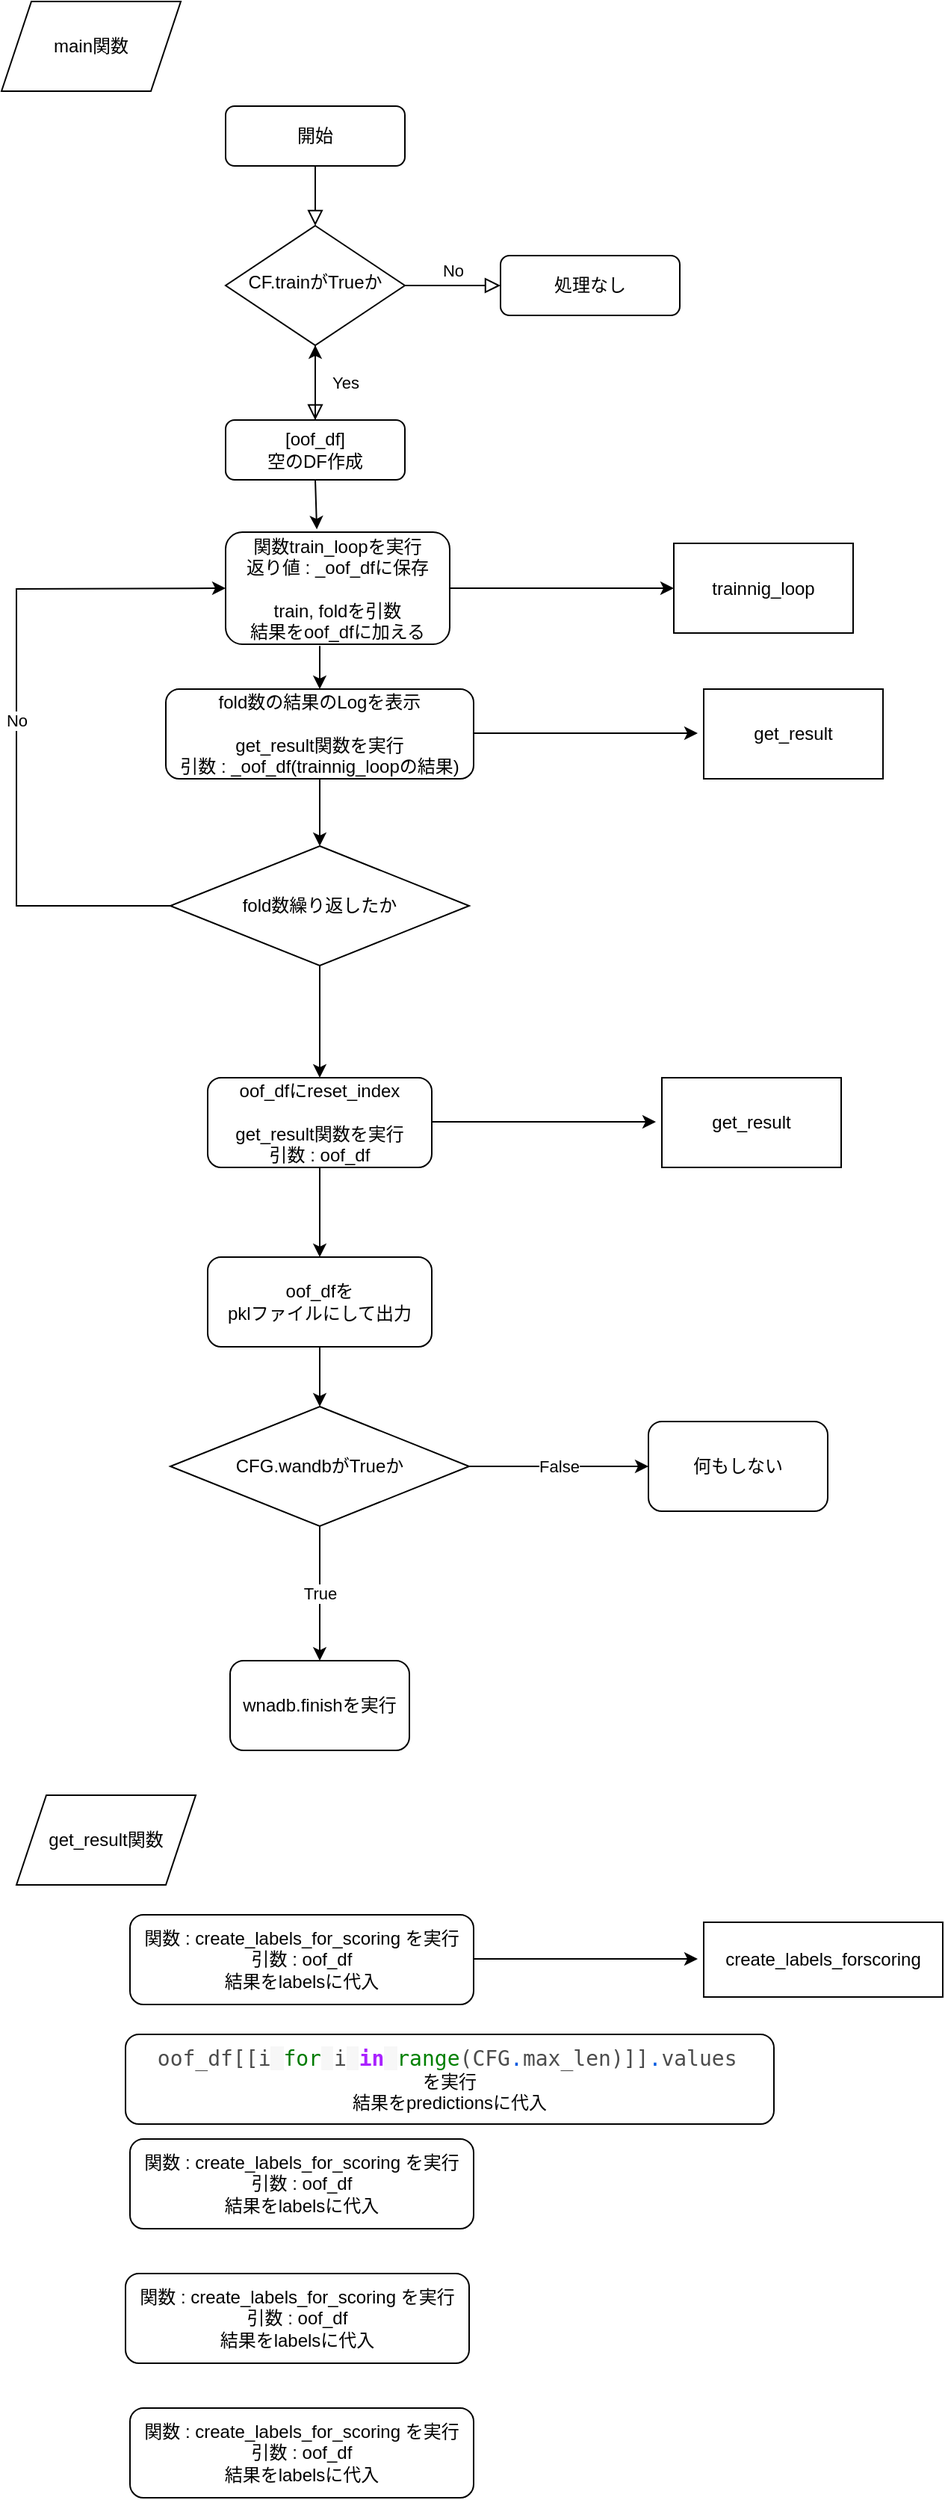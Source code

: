 <mxfile version="17.4.5" type="github">
  <diagram id="C5RBs43oDa-KdzZeNtuy" name="Page-1">
    <mxGraphModel dx="1185" dy="1831" grid="1" gridSize="10" guides="1" tooltips="1" connect="1" arrows="1" fold="1" page="1" pageScale="1" pageWidth="827" pageHeight="1169" math="0" shadow="0">
      <root>
        <mxCell id="WIyWlLk6GJQsqaUBKTNV-0" />
        <mxCell id="WIyWlLk6GJQsqaUBKTNV-1" parent="WIyWlLk6GJQsqaUBKTNV-0" />
        <mxCell id="WIyWlLk6GJQsqaUBKTNV-2" value="" style="rounded=0;html=1;jettySize=auto;orthogonalLoop=1;fontSize=11;endArrow=block;endFill=0;endSize=8;strokeWidth=1;shadow=0;labelBackgroundColor=none;edgeStyle=orthogonalEdgeStyle;" parent="WIyWlLk6GJQsqaUBKTNV-1" source="WIyWlLk6GJQsqaUBKTNV-3" target="WIyWlLk6GJQsqaUBKTNV-6" edge="1">
          <mxGeometry relative="1" as="geometry" />
        </mxCell>
        <mxCell id="WIyWlLk6GJQsqaUBKTNV-3" value="開始" style="rounded=1;whiteSpace=wrap;html=1;fontSize=12;glass=0;strokeWidth=1;shadow=0;" parent="WIyWlLk6GJQsqaUBKTNV-1" vertex="1">
          <mxGeometry x="170" y="50" width="120" height="40" as="geometry" />
        </mxCell>
        <mxCell id="WIyWlLk6GJQsqaUBKTNV-4" value="Yes" style="rounded=0;html=1;jettySize=auto;orthogonalLoop=1;fontSize=11;endArrow=block;endFill=0;endSize=8;strokeWidth=1;shadow=0;labelBackgroundColor=none;edgeStyle=orthogonalEdgeStyle;" parent="WIyWlLk6GJQsqaUBKTNV-1" source="WIyWlLk6GJQsqaUBKTNV-6" edge="1">
          <mxGeometry y="20" relative="1" as="geometry">
            <mxPoint as="offset" />
            <mxPoint x="230" y="260" as="targetPoint" />
          </mxGeometry>
        </mxCell>
        <mxCell id="WIyWlLk6GJQsqaUBKTNV-5" value="No" style="edgeStyle=orthogonalEdgeStyle;rounded=0;html=1;jettySize=auto;orthogonalLoop=1;fontSize=11;endArrow=block;endFill=0;endSize=8;strokeWidth=1;shadow=0;labelBackgroundColor=none;" parent="WIyWlLk6GJQsqaUBKTNV-1" source="WIyWlLk6GJQsqaUBKTNV-6" target="WIyWlLk6GJQsqaUBKTNV-7" edge="1">
          <mxGeometry y="10" relative="1" as="geometry">
            <mxPoint as="offset" />
          </mxGeometry>
        </mxCell>
        <mxCell id="WIyWlLk6GJQsqaUBKTNV-6" value="CF.trainがTrueか" style="rhombus;whiteSpace=wrap;html=1;shadow=0;fontFamily=Helvetica;fontSize=12;align=center;strokeWidth=1;spacing=6;spacingTop=-4;" parent="WIyWlLk6GJQsqaUBKTNV-1" vertex="1">
          <mxGeometry x="170" y="130" width="120" height="80" as="geometry" />
        </mxCell>
        <mxCell id="WIyWlLk6GJQsqaUBKTNV-7" value="処理なし" style="rounded=1;whiteSpace=wrap;html=1;fontSize=12;glass=0;strokeWidth=1;shadow=0;" parent="WIyWlLk6GJQsqaUBKTNV-1" vertex="1">
          <mxGeometry x="354" y="150" width="120" height="40" as="geometry" />
        </mxCell>
        <mxCell id="WIyWlLk6GJQsqaUBKTNV-11" value="関数train_loopを実行&lt;br&gt;返り値 : _oof_dfに保存&lt;br&gt;&lt;br&gt;train, foldを引数&lt;br&gt;結果をoof_dfに加える" style="rounded=1;whiteSpace=wrap;html=1;fontSize=12;glass=0;strokeWidth=1;shadow=0;" parent="WIyWlLk6GJQsqaUBKTNV-1" vertex="1">
          <mxGeometry x="170" y="335" width="150" height="75" as="geometry" />
        </mxCell>
        <mxCell id="KWEyHYr15O6vjXk_pgM1-2" value="" style="edgeStyle=orthogonalEdgeStyle;rounded=0;orthogonalLoop=1;jettySize=auto;html=1;" parent="WIyWlLk6GJQsqaUBKTNV-1" source="KWEyHYr15O6vjXk_pgM1-0" target="WIyWlLk6GJQsqaUBKTNV-6" edge="1">
          <mxGeometry relative="1" as="geometry">
            <Array as="points">
              <mxPoint x="230" y="260" />
              <mxPoint x="230" y="260" />
            </Array>
          </mxGeometry>
        </mxCell>
        <mxCell id="KWEyHYr15O6vjXk_pgM1-0" value="[oof_df]&lt;br&gt;空のDF作成" style="rounded=1;whiteSpace=wrap;html=1;fontSize=12;glass=0;strokeWidth=1;shadow=0;" parent="WIyWlLk6GJQsqaUBKTNV-1" vertex="1">
          <mxGeometry x="170" y="260" width="120" height="40" as="geometry" />
        </mxCell>
        <mxCell id="KWEyHYr15O6vjXk_pgM1-3" value="" style="endArrow=classic;html=1;rounded=0;exitX=0.5;exitY=1;exitDx=0;exitDy=0;entryX=0.407;entryY=-0.025;entryDx=0;entryDy=0;entryPerimeter=0;" parent="WIyWlLk6GJQsqaUBKTNV-1" source="KWEyHYr15O6vjXk_pgM1-0" target="WIyWlLk6GJQsqaUBKTNV-11" edge="1">
          <mxGeometry width="50" height="50" relative="1" as="geometry">
            <mxPoint x="390" y="430" as="sourcePoint" />
            <mxPoint x="440" y="380" as="targetPoint" />
            <Array as="points" />
          </mxGeometry>
        </mxCell>
        <mxCell id="s_OPu7HE5Z-P0gc9rtlg-2" value="" style="endArrow=classic;html=1;rounded=0;exitX=1;exitY=0.5;exitDx=0;exitDy=0;" edge="1" parent="WIyWlLk6GJQsqaUBKTNV-1" source="WIyWlLk6GJQsqaUBKTNV-11" target="s_OPu7HE5Z-P0gc9rtlg-3">
          <mxGeometry width="50" height="50" relative="1" as="geometry">
            <mxPoint x="390" y="410" as="sourcePoint" />
            <mxPoint x="410" y="365" as="targetPoint" />
          </mxGeometry>
        </mxCell>
        <mxCell id="s_OPu7HE5Z-P0gc9rtlg-3" value="trainnig_loop" style="rounded=0;whiteSpace=wrap;html=1;" vertex="1" parent="WIyWlLk6GJQsqaUBKTNV-1">
          <mxGeometry x="470" y="342.5" width="120" height="60" as="geometry" />
        </mxCell>
        <mxCell id="s_OPu7HE5Z-P0gc9rtlg-15" value="" style="edgeStyle=orthogonalEdgeStyle;rounded=0;orthogonalLoop=1;jettySize=auto;html=1;" edge="1" parent="WIyWlLk6GJQsqaUBKTNV-1" source="s_OPu7HE5Z-P0gc9rtlg-5" target="s_OPu7HE5Z-P0gc9rtlg-14">
          <mxGeometry relative="1" as="geometry" />
        </mxCell>
        <mxCell id="s_OPu7HE5Z-P0gc9rtlg-5" value="fold数繰り返したか" style="rhombus;whiteSpace=wrap;html=1;" vertex="1" parent="WIyWlLk6GJQsqaUBKTNV-1">
          <mxGeometry x="133" y="545" width="200" height="80" as="geometry" />
        </mxCell>
        <mxCell id="s_OPu7HE5Z-P0gc9rtlg-7" value="No" style="endArrow=classic;html=1;rounded=0;exitX=0;exitY=0.5;exitDx=0;exitDy=0;entryX=0;entryY=0.5;entryDx=0;entryDy=0;" edge="1" parent="WIyWlLk6GJQsqaUBKTNV-1" source="s_OPu7HE5Z-P0gc9rtlg-5" target="WIyWlLk6GJQsqaUBKTNV-11">
          <mxGeometry width="50" height="50" relative="1" as="geometry">
            <mxPoint x="410" y="410" as="sourcePoint" />
            <mxPoint x="380" y="380" as="targetPoint" />
            <Array as="points">
              <mxPoint x="30" y="585" />
              <mxPoint x="30" y="480" />
              <mxPoint x="30" y="373" />
            </Array>
          </mxGeometry>
        </mxCell>
        <mxCell id="s_OPu7HE5Z-P0gc9rtlg-9" value="" style="edgeStyle=orthogonalEdgeStyle;rounded=0;orthogonalLoop=1;jettySize=auto;html=1;" edge="1" parent="WIyWlLk6GJQsqaUBKTNV-1" source="s_OPu7HE5Z-P0gc9rtlg-8" target="s_OPu7HE5Z-P0gc9rtlg-5">
          <mxGeometry relative="1" as="geometry" />
        </mxCell>
        <mxCell id="s_OPu7HE5Z-P0gc9rtlg-8" value="fold数の結果のLogを表示&lt;br&gt;&lt;br&gt;get_result関数を実行&lt;br&gt;引数 : _oof_df(trainnig_loopの結果)" style="rounded=1;whiteSpace=wrap;html=1;fontSize=12;glass=0;strokeWidth=1;shadow=0;" vertex="1" parent="WIyWlLk6GJQsqaUBKTNV-1">
          <mxGeometry x="130" y="440" width="206" height="60" as="geometry" />
        </mxCell>
        <mxCell id="s_OPu7HE5Z-P0gc9rtlg-11" value="" style="endArrow=classic;html=1;rounded=0;exitX=0.42;exitY=1.015;exitDx=0;exitDy=0;exitPerimeter=0;entryX=0.5;entryY=0;entryDx=0;entryDy=0;" edge="1" parent="WIyWlLk6GJQsqaUBKTNV-1" source="WIyWlLk6GJQsqaUBKTNV-11" target="s_OPu7HE5Z-P0gc9rtlg-8">
          <mxGeometry width="50" height="50" relative="1" as="geometry">
            <mxPoint x="410" y="400" as="sourcePoint" />
            <mxPoint x="460" y="350" as="targetPoint" />
          </mxGeometry>
        </mxCell>
        <mxCell id="s_OPu7HE5Z-P0gc9rtlg-13" value="main関数" style="shape=parallelogram;perimeter=parallelogramPerimeter;whiteSpace=wrap;html=1;fixedSize=1;" vertex="1" parent="WIyWlLk6GJQsqaUBKTNV-1">
          <mxGeometry x="20" y="-20" width="120" height="60" as="geometry" />
        </mxCell>
        <mxCell id="s_OPu7HE5Z-P0gc9rtlg-21" value="" style="edgeStyle=orthogonalEdgeStyle;rounded=0;orthogonalLoop=1;jettySize=auto;html=1;" edge="1" parent="WIyWlLk6GJQsqaUBKTNV-1" source="s_OPu7HE5Z-P0gc9rtlg-14" target="s_OPu7HE5Z-P0gc9rtlg-20">
          <mxGeometry relative="1" as="geometry" />
        </mxCell>
        <mxCell id="s_OPu7HE5Z-P0gc9rtlg-14" value="oof_dfにreset_index&lt;br&gt;&lt;br&gt;get_result関数を実行&lt;br&gt;引数 : oof_df" style="rounded=1;whiteSpace=wrap;html=1;" vertex="1" parent="WIyWlLk6GJQsqaUBKTNV-1">
          <mxGeometry x="158" y="700" width="150" height="60" as="geometry" />
        </mxCell>
        <mxCell id="s_OPu7HE5Z-P0gc9rtlg-16" value="" style="endArrow=classic;html=1;rounded=0;exitX=1;exitY=0.5;exitDx=0;exitDy=0;" edge="1" parent="WIyWlLk6GJQsqaUBKTNV-1">
          <mxGeometry width="50" height="50" relative="1" as="geometry">
            <mxPoint x="336" y="469.5" as="sourcePoint" />
            <mxPoint x="486" y="469.5" as="targetPoint" />
          </mxGeometry>
        </mxCell>
        <mxCell id="s_OPu7HE5Z-P0gc9rtlg-17" value="get_result" style="rounded=0;whiteSpace=wrap;html=1;" vertex="1" parent="WIyWlLk6GJQsqaUBKTNV-1">
          <mxGeometry x="490" y="440" width="120" height="60" as="geometry" />
        </mxCell>
        <mxCell id="s_OPu7HE5Z-P0gc9rtlg-18" value="" style="endArrow=classic;html=1;rounded=0;exitX=1;exitY=0.5;exitDx=0;exitDy=0;" edge="1" parent="WIyWlLk6GJQsqaUBKTNV-1">
          <mxGeometry width="50" height="50" relative="1" as="geometry">
            <mxPoint x="308" y="729.5" as="sourcePoint" />
            <mxPoint x="458" y="729.5" as="targetPoint" />
          </mxGeometry>
        </mxCell>
        <mxCell id="s_OPu7HE5Z-P0gc9rtlg-19" value="get_result" style="rounded=0;whiteSpace=wrap;html=1;" vertex="1" parent="WIyWlLk6GJQsqaUBKTNV-1">
          <mxGeometry x="462" y="700" width="120" height="60" as="geometry" />
        </mxCell>
        <mxCell id="s_OPu7HE5Z-P0gc9rtlg-23" value="" style="edgeStyle=orthogonalEdgeStyle;rounded=0;orthogonalLoop=1;jettySize=auto;html=1;" edge="1" parent="WIyWlLk6GJQsqaUBKTNV-1" source="s_OPu7HE5Z-P0gc9rtlg-20" target="s_OPu7HE5Z-P0gc9rtlg-22">
          <mxGeometry relative="1" as="geometry" />
        </mxCell>
        <mxCell id="s_OPu7HE5Z-P0gc9rtlg-20" value="oof_dfを&lt;br&gt;pklファイルにして出力" style="rounded=1;whiteSpace=wrap;html=1;" vertex="1" parent="WIyWlLk6GJQsqaUBKTNV-1">
          <mxGeometry x="158" y="820" width="150" height="60" as="geometry" />
        </mxCell>
        <mxCell id="s_OPu7HE5Z-P0gc9rtlg-25" value="False" style="edgeStyle=orthogonalEdgeStyle;rounded=0;orthogonalLoop=1;jettySize=auto;html=1;" edge="1" parent="WIyWlLk6GJQsqaUBKTNV-1" source="s_OPu7HE5Z-P0gc9rtlg-22" target="s_OPu7HE5Z-P0gc9rtlg-24">
          <mxGeometry relative="1" as="geometry" />
        </mxCell>
        <mxCell id="s_OPu7HE5Z-P0gc9rtlg-27" value="True" style="edgeStyle=orthogonalEdgeStyle;rounded=0;orthogonalLoop=1;jettySize=auto;html=1;" edge="1" parent="WIyWlLk6GJQsqaUBKTNV-1" source="s_OPu7HE5Z-P0gc9rtlg-22" target="s_OPu7HE5Z-P0gc9rtlg-26">
          <mxGeometry relative="1" as="geometry" />
        </mxCell>
        <mxCell id="s_OPu7HE5Z-P0gc9rtlg-22" value="CFG.wandbがTrueか" style="rhombus;whiteSpace=wrap;html=1;" vertex="1" parent="WIyWlLk6GJQsqaUBKTNV-1">
          <mxGeometry x="133" y="920" width="200" height="80" as="geometry" />
        </mxCell>
        <mxCell id="s_OPu7HE5Z-P0gc9rtlg-24" value="何もしない" style="rounded=1;whiteSpace=wrap;html=1;" vertex="1" parent="WIyWlLk6GJQsqaUBKTNV-1">
          <mxGeometry x="453" y="930" width="120" height="60" as="geometry" />
        </mxCell>
        <mxCell id="s_OPu7HE5Z-P0gc9rtlg-26" value="wnadb.finishを実行" style="rounded=1;whiteSpace=wrap;html=1;" vertex="1" parent="WIyWlLk6GJQsqaUBKTNV-1">
          <mxGeometry x="173" y="1090" width="120" height="60" as="geometry" />
        </mxCell>
        <mxCell id="s_OPu7HE5Z-P0gc9rtlg-28" value="get_result関数" style="shape=parallelogram;perimeter=parallelogramPerimeter;whiteSpace=wrap;html=1;fixedSize=1;" vertex="1" parent="WIyWlLk6GJQsqaUBKTNV-1">
          <mxGeometry x="30" y="1180" width="120" height="60" as="geometry" />
        </mxCell>
        <mxCell id="s_OPu7HE5Z-P0gc9rtlg-29" value="関数 : create_labels_for_scoring を実行&lt;br&gt;引数 : oof_df&lt;br&gt;結果をlabelsに代入" style="rounded=1;whiteSpace=wrap;html=1;" vertex="1" parent="WIyWlLk6GJQsqaUBKTNV-1">
          <mxGeometry x="106" y="1260" width="230" height="60" as="geometry" />
        </mxCell>
        <mxCell id="s_OPu7HE5Z-P0gc9rtlg-30" value="&lt;span class=&quot;n&quot; style=&quot;color: rgba(0 , 0 , 0 , 0.7) ; font-family: &amp;#34;roboto mono&amp;#34; , &amp;#34;monaco&amp;#34; , &amp;#34;consolas&amp;#34; , monospace ; font-size: 14px ; box-sizing: border-box&quot;&gt;oof_df&lt;/span&gt;&lt;span class=&quot;p&quot; style=&quot;color: rgba(0 , 0 , 0 , 0.7) ; font-family: &amp;#34;roboto mono&amp;#34; , &amp;#34;monaco&amp;#34; , &amp;#34;consolas&amp;#34; , monospace ; font-size: 14px ; box-sizing: border-box&quot;&gt;[[&lt;/span&gt;&lt;span class=&quot;n&quot; style=&quot;color: rgba(0 , 0 , 0 , 0.7) ; font-family: &amp;#34;roboto mono&amp;#34; , &amp;#34;monaco&amp;#34; , &amp;#34;consolas&amp;#34; , monospace ; font-size: 14px ; box-sizing: border-box&quot;&gt;i&lt;/span&gt;&lt;span style=&quot;background-color: rgb(247 , 247 , 247) ; color: rgba(0 , 0 , 0 , 0.7) ; font-family: &amp;#34;roboto mono&amp;#34; , &amp;#34;monaco&amp;#34; , &amp;#34;consolas&amp;#34; , monospace ; font-size: 14px&quot;&gt; &lt;/span&gt;&lt;span class=&quot;k&quot; style=&quot;font-family: &amp;#34;roboto mono&amp;#34; , &amp;#34;monaco&amp;#34; , &amp;#34;consolas&amp;#34; , monospace ; font-size: 14px ; box-sizing: border-box ; color: rgb(0 , 123 , 0)&quot;&gt;for&lt;/span&gt;&lt;span style=&quot;background-color: rgb(247 , 247 , 247) ; color: rgba(0 , 0 , 0 , 0.7) ; font-family: &amp;#34;roboto mono&amp;#34; , &amp;#34;monaco&amp;#34; , &amp;#34;consolas&amp;#34; , monospace ; font-size: 14px&quot;&gt; &lt;/span&gt;&lt;span class=&quot;n&quot; style=&quot;color: rgba(0 , 0 , 0 , 0.7) ; font-family: &amp;#34;roboto mono&amp;#34; , &amp;#34;monaco&amp;#34; , &amp;#34;consolas&amp;#34; , monospace ; font-size: 14px ; box-sizing: border-box&quot;&gt;i&lt;/span&gt;&lt;span style=&quot;background-color: rgb(247 , 247 , 247) ; color: rgba(0 , 0 , 0 , 0.7) ; font-family: &amp;#34;roboto mono&amp;#34; , &amp;#34;monaco&amp;#34; , &amp;#34;consolas&amp;#34; , monospace ; font-size: 14px&quot;&gt; &lt;/span&gt;&lt;span class=&quot;ow&quot; style=&quot;font-family: &amp;#34;roboto mono&amp;#34; , &amp;#34;monaco&amp;#34; , &amp;#34;consolas&amp;#34; , monospace ; font-size: 14px ; box-sizing: border-box ; color: rgb(170 , 34 , 255) ; font-weight: bold&quot;&gt;in&lt;/span&gt;&lt;span style=&quot;background-color: rgb(247 , 247 , 247) ; color: rgba(0 , 0 , 0 , 0.7) ; font-family: &amp;#34;roboto mono&amp;#34; , &amp;#34;monaco&amp;#34; , &amp;#34;consolas&amp;#34; , monospace ; font-size: 14px&quot;&gt; &lt;/span&gt;&lt;span class=&quot;nb&quot; style=&quot;font-family: &amp;#34;roboto mono&amp;#34; , &amp;#34;monaco&amp;#34; , &amp;#34;consolas&amp;#34; , monospace ; font-size: 14px ; box-sizing: border-box ; color: rgb(0 , 128 , 0)&quot;&gt;range&lt;/span&gt;&lt;span class=&quot;p&quot; style=&quot;color: rgba(0 , 0 , 0 , 0.7) ; font-family: &amp;#34;roboto mono&amp;#34; , &amp;#34;monaco&amp;#34; , &amp;#34;consolas&amp;#34; , monospace ; font-size: 14px ; box-sizing: border-box&quot;&gt;(&lt;/span&gt;&lt;span class=&quot;n&quot; style=&quot;color: rgba(0 , 0 , 0 , 0.7) ; font-family: &amp;#34;roboto mono&amp;#34; , &amp;#34;monaco&amp;#34; , &amp;#34;consolas&amp;#34; , monospace ; font-size: 14px ; box-sizing: border-box&quot;&gt;CFG&lt;/span&gt;&lt;span class=&quot;o&quot; style=&quot;font-family: &amp;#34;roboto mono&amp;#34; , &amp;#34;monaco&amp;#34; , &amp;#34;consolas&amp;#34; , monospace ; font-size: 14px ; box-sizing: border-box ; color: rgb(5 , 91 , 224)&quot;&gt;.&lt;/span&gt;&lt;span class=&quot;n&quot; style=&quot;color: rgba(0 , 0 , 0 , 0.7) ; font-family: &amp;#34;roboto mono&amp;#34; , &amp;#34;monaco&amp;#34; , &amp;#34;consolas&amp;#34; , monospace ; font-size: 14px ; box-sizing: border-box&quot;&gt;max_len&lt;/span&gt;&lt;span class=&quot;p&quot; style=&quot;color: rgba(0 , 0 , 0 , 0.7) ; font-family: &amp;#34;roboto mono&amp;#34; , &amp;#34;monaco&amp;#34; , &amp;#34;consolas&amp;#34; , monospace ; font-size: 14px ; box-sizing: border-box&quot;&gt;)]]&lt;/span&gt;&lt;span class=&quot;o&quot; style=&quot;font-family: &amp;#34;roboto mono&amp;#34; , &amp;#34;monaco&amp;#34; , &amp;#34;consolas&amp;#34; , monospace ; font-size: 14px ; box-sizing: border-box ; color: rgb(5 , 91 , 224)&quot;&gt;.&lt;/span&gt;&lt;span class=&quot;n&quot; style=&quot;color: rgba(0 , 0 , 0 , 0.7) ; font-family: &amp;#34;roboto mono&amp;#34; , &amp;#34;monaco&amp;#34; , &amp;#34;consolas&amp;#34; , monospace ; font-size: 14px ; box-sizing: border-box&quot;&gt;values&lt;/span&gt;&amp;nbsp;&lt;br&gt;を実行&lt;br&gt;結果をpredictionsに代入" style="rounded=1;whiteSpace=wrap;html=1;" vertex="1" parent="WIyWlLk6GJQsqaUBKTNV-1">
          <mxGeometry x="103" y="1340" width="434" height="60" as="geometry" />
        </mxCell>
        <mxCell id="s_OPu7HE5Z-P0gc9rtlg-31" value="関数 : create_labels_for_scoring を実行&lt;br&gt;引数 : oof_df&lt;br&gt;結果をlabelsに代入" style="rounded=1;whiteSpace=wrap;html=1;" vertex="1" parent="WIyWlLk6GJQsqaUBKTNV-1">
          <mxGeometry x="106" y="1590" width="230" height="60" as="geometry" />
        </mxCell>
        <mxCell id="s_OPu7HE5Z-P0gc9rtlg-32" value="関数 : create_labels_for_scoring を実行&lt;br&gt;引数 : oof_df&lt;br&gt;結果をlabelsに代入" style="rounded=1;whiteSpace=wrap;html=1;" vertex="1" parent="WIyWlLk6GJQsqaUBKTNV-1">
          <mxGeometry x="103" y="1500" width="230" height="60" as="geometry" />
        </mxCell>
        <mxCell id="s_OPu7HE5Z-P0gc9rtlg-33" value="関数 : create_labels_for_scoring を実行&lt;br&gt;引数 : oof_df&lt;br&gt;結果をlabelsに代入" style="rounded=1;whiteSpace=wrap;html=1;" vertex="1" parent="WIyWlLk6GJQsqaUBKTNV-1">
          <mxGeometry x="106" y="1410" width="230" height="60" as="geometry" />
        </mxCell>
        <mxCell id="s_OPu7HE5Z-P0gc9rtlg-34" value="" style="endArrow=classic;html=1;rounded=0;exitX=1;exitY=0.5;exitDx=0;exitDy=0;" edge="1" parent="WIyWlLk6GJQsqaUBKTNV-1">
          <mxGeometry width="50" height="50" relative="1" as="geometry">
            <mxPoint x="336" y="1289.5" as="sourcePoint" />
            <mxPoint x="486" y="1289.5" as="targetPoint" />
          </mxGeometry>
        </mxCell>
        <mxCell id="s_OPu7HE5Z-P0gc9rtlg-35" value="create_labels_forscoring" style="rounded=0;whiteSpace=wrap;html=1;" vertex="1" parent="WIyWlLk6GJQsqaUBKTNV-1">
          <mxGeometry x="490" y="1265" width="160" height="50" as="geometry" />
        </mxCell>
      </root>
    </mxGraphModel>
  </diagram>
</mxfile>
